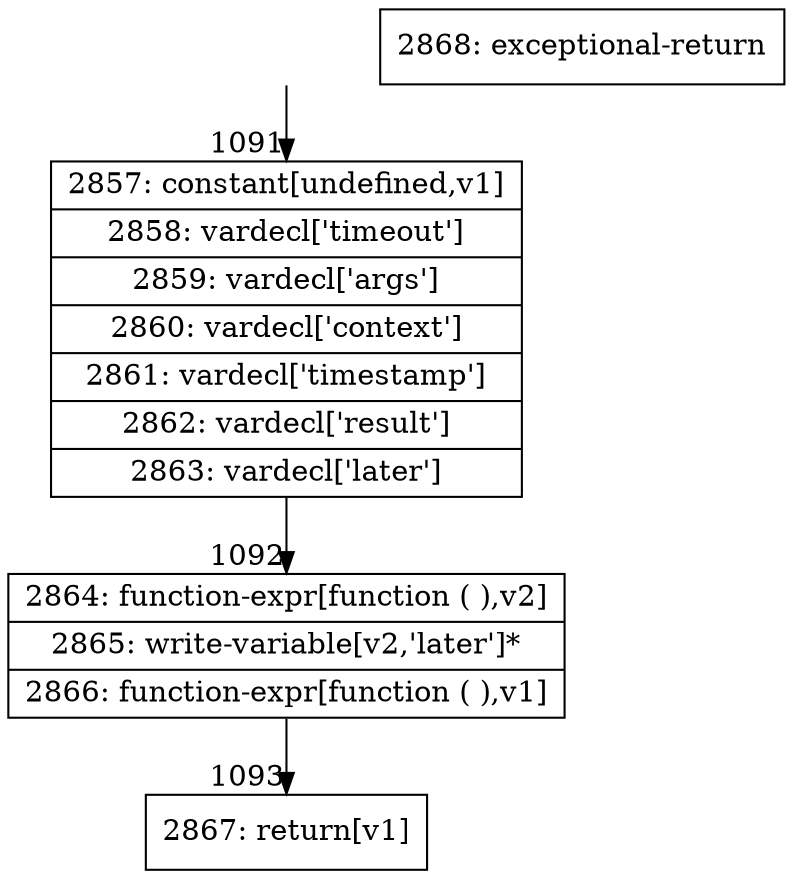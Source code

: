 digraph {
rankdir="TD"
BB_entry89[shape=none,label=""];
BB_entry89 -> BB1091 [tailport=s, headport=n, headlabel="    1091"]
BB1091 [shape=record label="{2857: constant[undefined,v1]|2858: vardecl['timeout']|2859: vardecl['args']|2860: vardecl['context']|2861: vardecl['timestamp']|2862: vardecl['result']|2863: vardecl['later']}" ] 
BB1091 -> BB1092 [tailport=s, headport=n, headlabel="      1092"]
BB1092 [shape=record label="{2864: function-expr[function ( ),v2]|2865: write-variable[v2,'later']*|2866: function-expr[function ( ),v1]}" ] 
BB1092 -> BB1093 [tailport=s, headport=n, headlabel="      1093"]
BB1093 [shape=record label="{2867: return[v1]}" ] 
BB1094 [shape=record label="{2868: exceptional-return}" ] 
//#$~ 845
}
